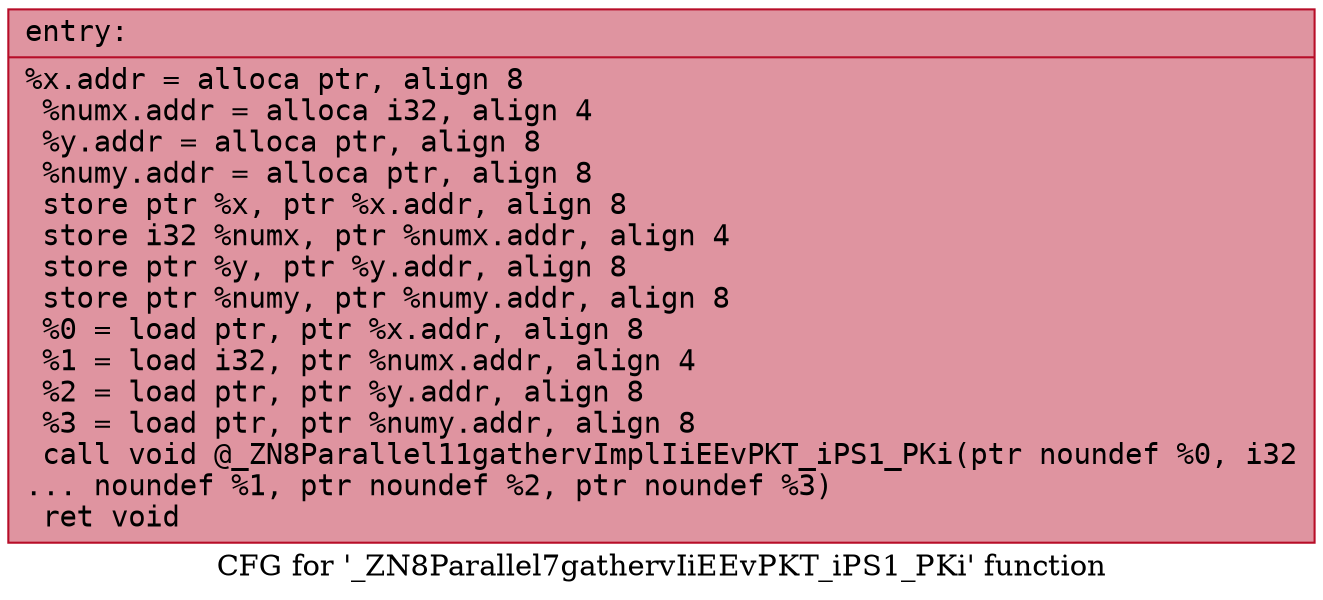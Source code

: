 digraph "CFG for '_ZN8Parallel7gathervIiEEvPKT_iPS1_PKi' function" {
	label="CFG for '_ZN8Parallel7gathervIiEEvPKT_iPS1_PKi' function";

	Node0x55fc3be2c640 [shape=record,color="#b70d28ff", style=filled, fillcolor="#b70d2870" fontname="Courier",label="{entry:\l|  %x.addr = alloca ptr, align 8\l  %numx.addr = alloca i32, align 4\l  %y.addr = alloca ptr, align 8\l  %numy.addr = alloca ptr, align 8\l  store ptr %x, ptr %x.addr, align 8\l  store i32 %numx, ptr %numx.addr, align 4\l  store ptr %y, ptr %y.addr, align 8\l  store ptr %numy, ptr %numy.addr, align 8\l  %0 = load ptr, ptr %x.addr, align 8\l  %1 = load i32, ptr %numx.addr, align 4\l  %2 = load ptr, ptr %y.addr, align 8\l  %3 = load ptr, ptr %numy.addr, align 8\l  call void @_ZN8Parallel11gathervImplIiEEvPKT_iPS1_PKi(ptr noundef %0, i32\l... noundef %1, ptr noundef %2, ptr noundef %3)\l  ret void\l}"];
}
